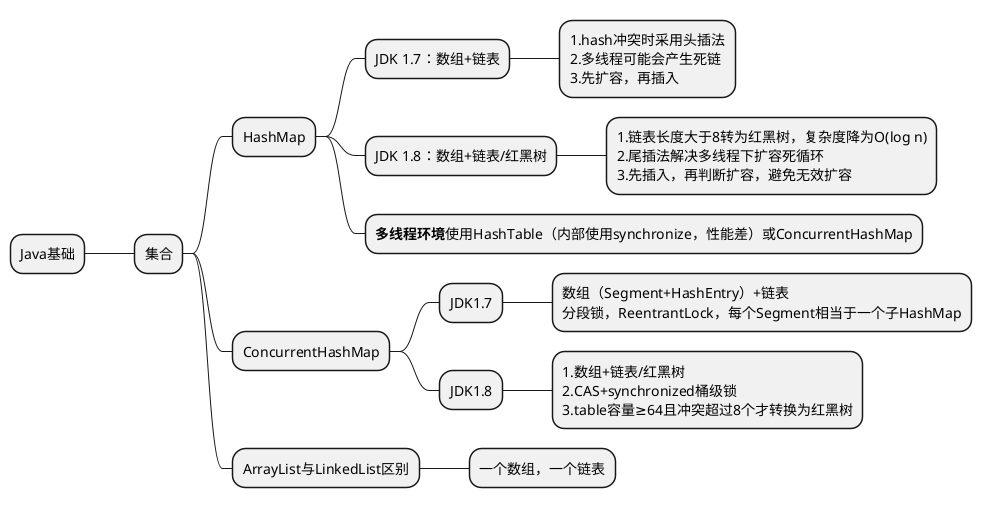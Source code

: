 @startmindmap

* Java基础
** 集合
*** HashMap
**** JDK 1.7：数组+链表
*****:1.hash冲突时采用头插法
2.多线程可能会产生死链
3.先扩容，再插入;
**** JDK 1.8：数组+链表/红黑树
***** 1.链表长度大于8转为红黑树，复杂度降为O(log n)\n2.尾插法解决多线程下扩容死循环\n3.先插入，再判断扩容，避免无效扩容
**** **多线程环境**使用HashTable（内部使用synchronize，性能差）或ConcurrentHashMap
*** ConcurrentHashMap
**** JDK1.7
***** 数组（Segment+HashEntry）+链表\n分段锁，ReentrantLock，每个Segment相当于一个子HashMap
**** JDK1.8
***** 1.数组+链表/红黑树\n2.CAS+synchronized桶级锁\n3.table容量≥64且冲突超过8个才转换为红黑树

*** ArrayList与LinkedList区别
**** 一个数组，一个链表










@endmindmap